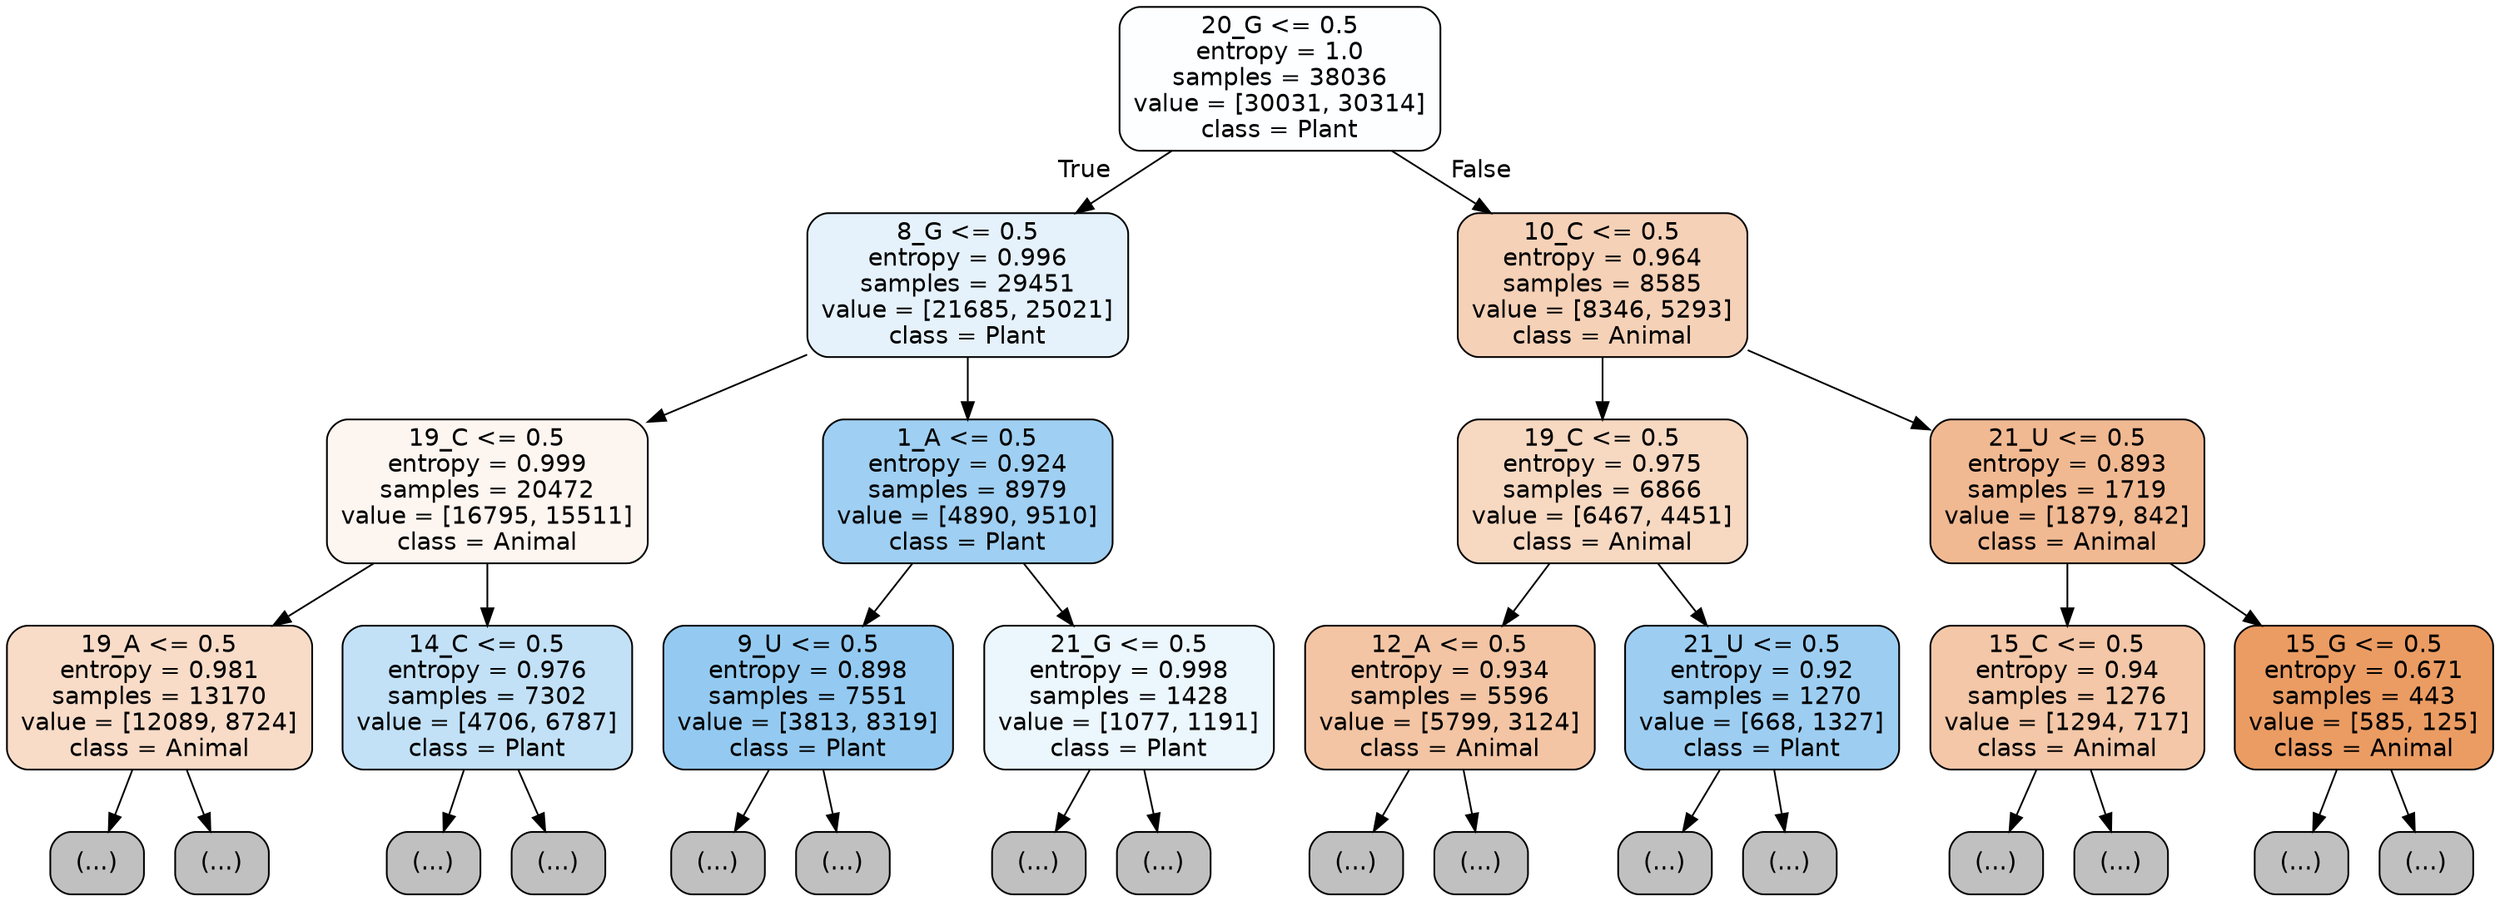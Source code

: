digraph Tree {
node [shape=box, style="filled, rounded", color="black", fontname="helvetica"] ;
edge [fontname="helvetica"] ;
0 [label="20_G <= 0.5\nentropy = 1.0\nsamples = 38036\nvalue = [30031, 30314]\nclass = Plant", fillcolor="#fdfeff"] ;
1 [label="8_G <= 0.5\nentropy = 0.996\nsamples = 29451\nvalue = [21685, 25021]\nclass = Plant", fillcolor="#e5f2fc"] ;
0 -> 1 [labeldistance=2.5, labelangle=45, headlabel="True"] ;
2 [label="19_C <= 0.5\nentropy = 0.999\nsamples = 20472\nvalue = [16795, 15511]\nclass = Animal", fillcolor="#fdf5f0"] ;
1 -> 2 ;
3 [label="19_A <= 0.5\nentropy = 0.981\nsamples = 13170\nvalue = [12089, 8724]\nclass = Animal", fillcolor="#f8dcc8"] ;
2 -> 3 ;
4 [label="(...)", fillcolor="#C0C0C0"] ;
3 -> 4 ;
4783 [label="(...)", fillcolor="#C0C0C0"] ;
3 -> 4783 ;
6854 [label="14_C <= 0.5\nentropy = 0.976\nsamples = 7302\nvalue = [4706, 6787]\nclass = Plant", fillcolor="#c2e1f7"] ;
2 -> 6854 ;
6855 [label="(...)", fillcolor="#C0C0C0"] ;
6854 -> 6855 ;
8878 [label="(...)", fillcolor="#C0C0C0"] ;
6854 -> 8878 ;
9509 [label="1_A <= 0.5\nentropy = 0.924\nsamples = 8979\nvalue = [4890, 9510]\nclass = Plant", fillcolor="#9fcff2"] ;
1 -> 9509 ;
9510 [label="9_U <= 0.5\nentropy = 0.898\nsamples = 7551\nvalue = [3813, 8319]\nclass = Plant", fillcolor="#94caf1"] ;
9509 -> 9510 ;
9511 [label="(...)", fillcolor="#C0C0C0"] ;
9510 -> 9511 ;
11404 [label="(...)", fillcolor="#C0C0C0"] ;
9510 -> 11404 ;
12103 [label="21_G <= 0.5\nentropy = 0.998\nsamples = 1428\nvalue = [1077, 1191]\nclass = Plant", fillcolor="#ecf6fd"] ;
9509 -> 12103 ;
12104 [label="(...)", fillcolor="#C0C0C0"] ;
12103 -> 12104 ;
12691 [label="(...)", fillcolor="#C0C0C0"] ;
12103 -> 12691 ;
12858 [label="10_C <= 0.5\nentropy = 0.964\nsamples = 8585\nvalue = [8346, 5293]\nclass = Animal", fillcolor="#f5d1b7"] ;
0 -> 12858 [labeldistance=2.5, labelangle=-45, headlabel="False"] ;
12859 [label="19_C <= 0.5\nentropy = 0.975\nsamples = 6866\nvalue = [6467, 4451]\nclass = Animal", fillcolor="#f7d8c1"] ;
12858 -> 12859 ;
12860 [label="12_A <= 0.5\nentropy = 0.934\nsamples = 5596\nvalue = [5799, 3124]\nclass = Animal", fillcolor="#f3c5a4"] ;
12859 -> 12860 ;
12861 [label="(...)", fillcolor="#C0C0C0"] ;
12860 -> 12861 ;
14984 [label="(...)", fillcolor="#C0C0C0"] ;
12860 -> 14984 ;
15697 [label="21_U <= 0.5\nentropy = 0.92\nsamples = 1270\nvalue = [668, 1327]\nclass = Plant", fillcolor="#9dcef2"] ;
12859 -> 15697 ;
15698 [label="(...)", fillcolor="#C0C0C0"] ;
15697 -> 15698 ;
16111 [label="(...)", fillcolor="#C0C0C0"] ;
15697 -> 16111 ;
16206 [label="21_U <= 0.5\nentropy = 0.893\nsamples = 1719\nvalue = [1879, 842]\nclass = Animal", fillcolor="#f1b992"] ;
12858 -> 16206 ;
16207 [label="15_C <= 0.5\nentropy = 0.94\nsamples = 1276\nvalue = [1294, 717]\nclass = Animal", fillcolor="#f3c7a7"] ;
16206 -> 16207 ;
16208 [label="(...)", fillcolor="#C0C0C0"] ;
16207 -> 16208 ;
16781 [label="(...)", fillcolor="#C0C0C0"] ;
16207 -> 16781 ;
16928 [label="15_G <= 0.5\nentropy = 0.671\nsamples = 443\nvalue = [585, 125]\nclass = Animal", fillcolor="#eb9c63"] ;
16206 -> 16928 ;
16929 [label="(...)", fillcolor="#C0C0C0"] ;
16928 -> 16929 ;
17058 [label="(...)", fillcolor="#C0C0C0"] ;
16928 -> 17058 ;
}